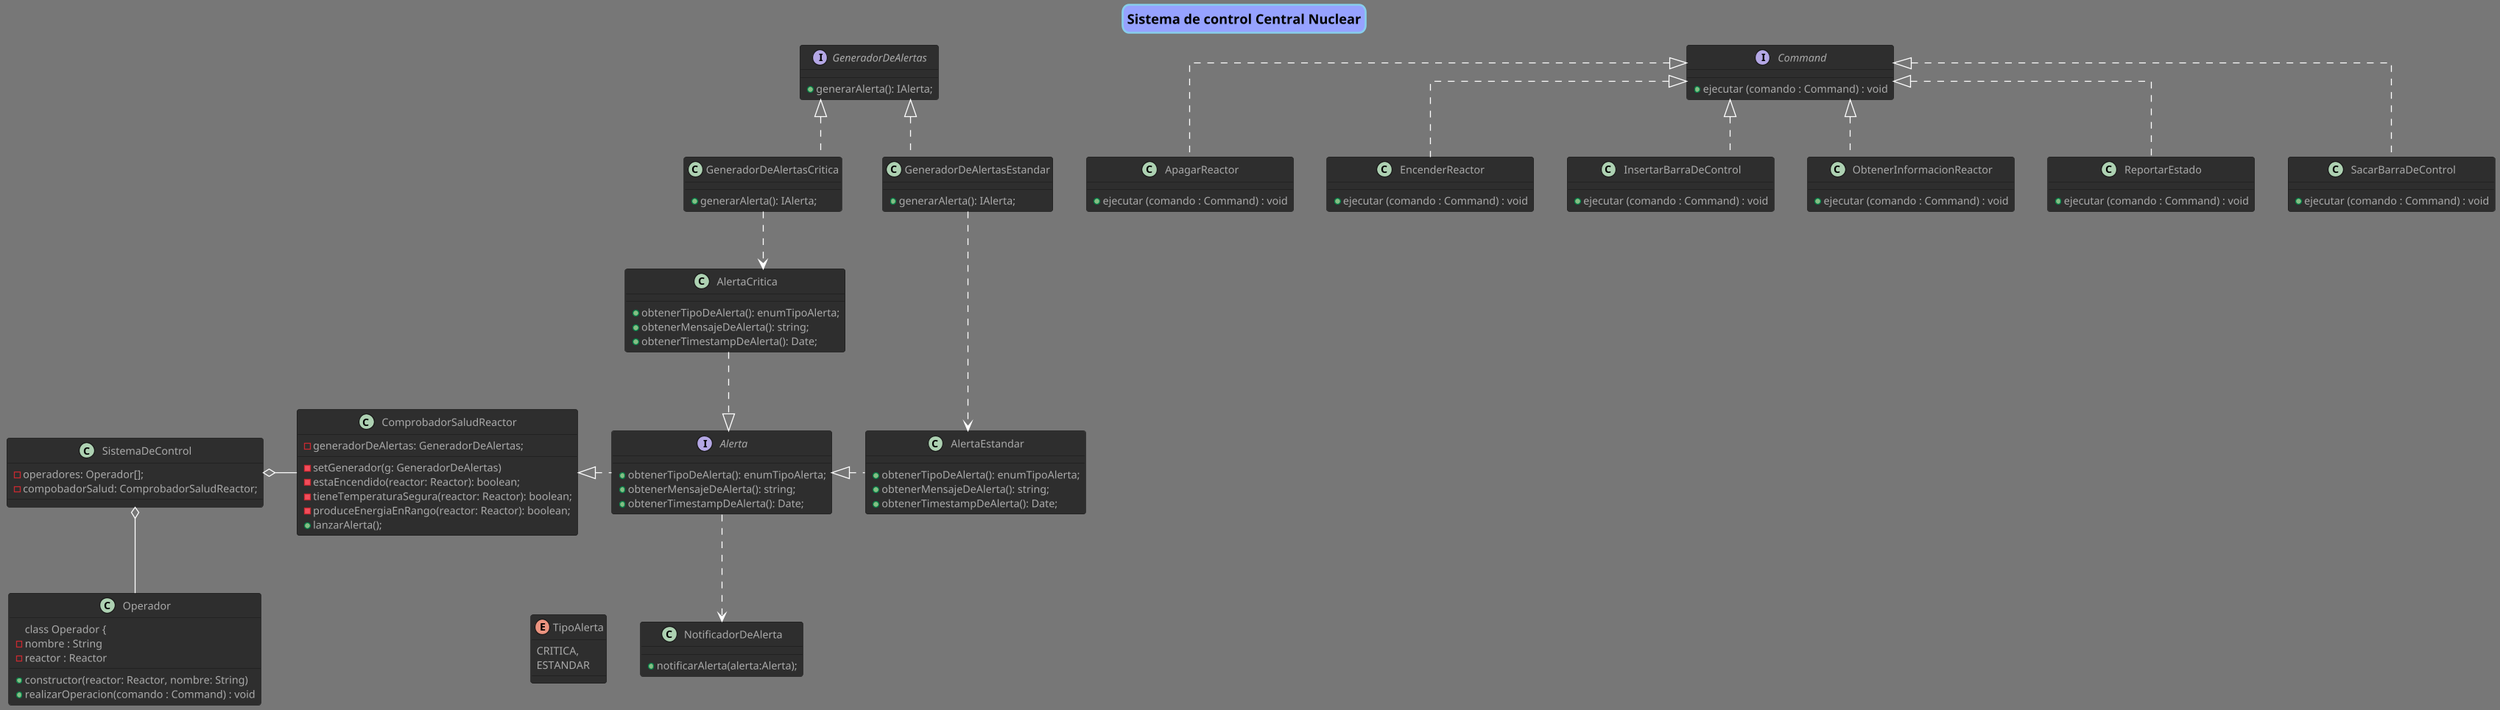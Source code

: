 @startuml Tp

title "Sistema de control Central Nuclear"
!theme reddress-darkblue
scale 1.3
skinparam Linetype ortho

skinparam titleBorderRoundCorner 15
skinparam titleBorderThickness 2
skinparam titleBorderColor skyBlue
skinparam titleBackgroundColor #96a2ff

' Procesamiento de Datos
class ComprobadorSaludReactor {
    -generadorDeAlertas: GeneradorDeAlertas;
    -setGenerador(g: GeneradorDeAlertas)
    - estaEncendido(reactor: Reactor): boolean;
    - tieneTemperaturaSegura(reactor: Reactor): boolean;
    - produceEnergiaEnRango(reactor: Reactor): boolean;
    +lanzarAlerta();
}

class SistemaDeControl
{
    - operadores: Operador[];
    - compobadorSalud: ComprobadorSaludReactor;
}

' Operador
class Operador {
    class Operador {
    - nombre : String
    - reactor : Reactor
    + constructor(reactor: Reactor, nombre: String)
    + realizarOperacion(comando : Command) : void
}

interface Command{
    + ejecutar (comando : Command) : void
}

class ApagarReactor implements Command{
    + ejecutar (comando : Command) : void
}

class EncenderReactor implements Command{
    + ejecutar (comando : Command) : void
}

class InsertarBarraDeControl implements Command{
    + ejecutar (comando : Command) : void
}

class ObtenerInformacionReactor implements Command{
    + ejecutar (comando : Command) : void
}

class ReportarEstado implements Command{
    + ejecutar (comando : Command) : void
}

class SacarBarraDeControl implements Command{
    + ejecutar (comando : Command) : void
}






interface Alerta {
    + obtenerTipoDeAlerta(): enumTipoAlerta;
    + obtenerMensajeDeAlerta(): string;
    + obtenerTimestampDeAlerta(): Date;
}

class AlertaCritica{
    + obtenerTipoDeAlerta(): enumTipoAlerta;
    + obtenerMensajeDeAlerta(): string;
    + obtenerTimestampDeAlerta(): Date;

}

class AlertaEstandar{
    + obtenerTipoDeAlerta(): enumTipoAlerta;
    + obtenerMensajeDeAlerta(): string;
    + obtenerTimestampDeAlerta(): Date;
}

class NotificadorDeAlerta {
    + notificarAlerta(alerta:Alerta);
}

enum TipoAlerta {
    CRITICA,
    ESTANDAR
}

interface GeneradorDeAlertas
{
    + generarAlerta(): IAlerta;
}

class GeneradorDeAlertasEstandar
{
    + generarAlerta(): IAlerta;
}

class GeneradorDeAlertasCritica
{
    + generarAlerta(): IAlerta;
}

' Manejo de comandos
'enum ComandosDisponibles {
    'BARRA_CONTROL
    'REACTOR,
    'REFRIGERACION,
    'SENSOR_TEMPERATURA,
    'SENSOR_NIVEL_AGUA,
    'REPORTAR_ESTADO
'}

'class InterpreteDeComandos {
    '- lanzarAccion();
    '+ interpretarComando();
'}

' Acciones
'interface Accion {

'}

'' Barras de control
'class ManejadorDeBarraDeControl implements Accion {
    '+ obtenerBarrasDisponibles(): BarraDeControl[];
    '+ insertarBarra();
    '+ quitarBarra();
'}

'class Comando {

'}

' Acciones automáticas de seguridad
'class ModuloAccionAutomaticaSeguridad {
    '+ apagarPorEmergencia();
'}

' Relaciones
SistemaDeControl o-d- Operador
SistemaDeControl o-r- ComprobadorSaludReactor
ComprobadorSaludReactor <|.r. Alerta
Alerta <|.r. AlertaEstandar
Alerta <|.u. AlertaCritica
GeneradorDeAlertas <|.. GeneradorDeAlertasEstandar
GeneradorDeAlertas <|.. GeneradorDeAlertasCritica
NotificadorDeAlerta <.u. Alerta
TipoAlerta -[hidden]r- NotificadorDeAlerta
AlertaCritica <.u. GeneradorDeAlertasCritica
AlertaEstandar <.u.. GeneradorDeAlertasEstandar


@enduml